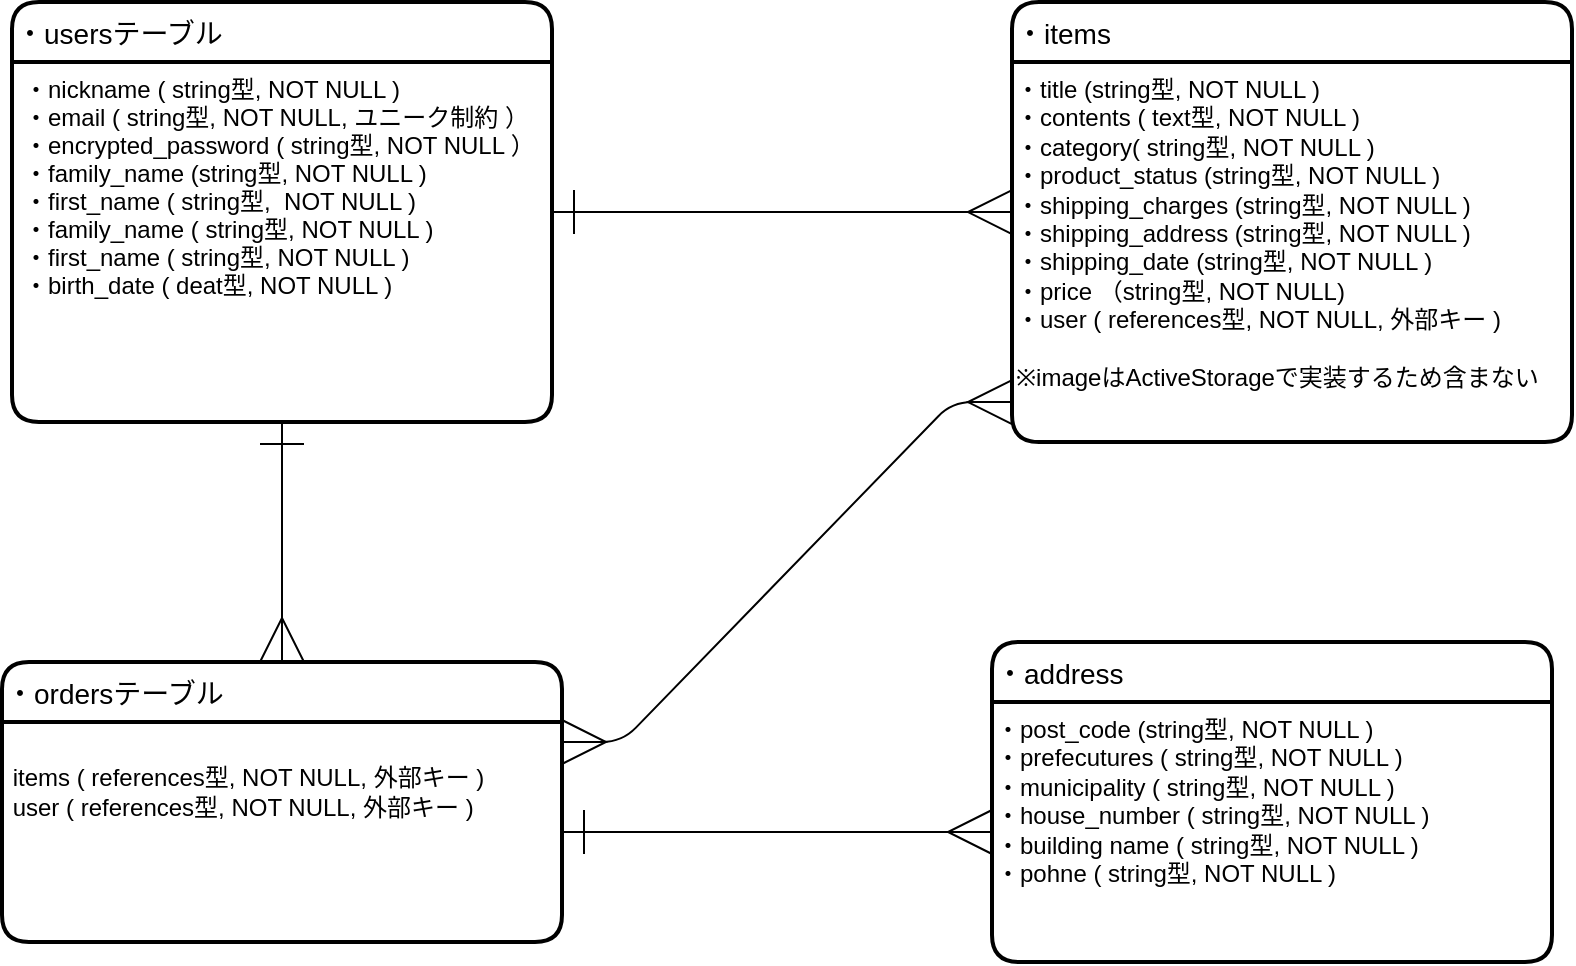 <mxfile>
    <diagram id="RmbhKEVp64DL7qUeBZLj" name="ページ1">
        <mxGraphModel dx="562" dy="520" grid="1" gridSize="10" guides="1" tooltips="1" connect="1" arrows="1" fold="1" page="1" pageScale="1" pageWidth="827" pageHeight="1169" math="0" shadow="0">
            <root>
                <mxCell id="0"/>
                <mxCell id="1" parent="0"/>
                <mxCell id="21" style="edgeStyle=none;html=1;entryX=0;entryY=0.395;entryDx=0;entryDy=0;entryPerimeter=0;startArrow=ERone;startFill=0;endArrow=ERmany;endFill=0;endSize=20;startSize=20;" edge="1" parent="1" source="3" target="6">
                    <mxGeometry relative="1" as="geometry"/>
                </mxCell>
                <mxCell id="3" value="・usersテーブル" style="swimlane;childLayout=stackLayout;horizontal=1;startSize=30;horizontalStack=0;rounded=1;fontSize=14;fontStyle=0;strokeWidth=2;resizeParent=0;resizeLast=1;shadow=0;dashed=0;align=left;" vertex="1" parent="1">
                    <mxGeometry x="170" y="160" width="270" height="210" as="geometry"/>
                </mxCell>
                <mxCell id="4" value="・nickname ( string型, NOT NULL )&#10;・email ( string型, NOT NULL, ユニーク制約 ）&#10;・encrypted_password ( string型, NOT NULL ）&#10;・family_name (string型, NOT NULL )&#10;・first_name ( string型,  NOT NULL )&#10;・family_name ( string型, NOT NULL )&#10;・first_name ( string型, NOT NULL )&#10;・birth_date ( deat型, NOT NULL )" style="align=left;strokeColor=none;fillColor=none;spacingLeft=4;fontSize=12;verticalAlign=top;resizable=0;rotatable=0;part=1;" vertex="1" parent="3">
                    <mxGeometry y="30" width="270" height="180" as="geometry"/>
                </mxCell>
                <mxCell id="5" value="・items" style="swimlane;childLayout=stackLayout;horizontal=1;startSize=30;horizontalStack=0;rounded=1;fontSize=14;fontStyle=0;strokeWidth=2;resizeParent=0;resizeLast=1;shadow=0;dashed=0;align=left;" vertex="1" parent="1">
                    <mxGeometry x="670" y="160" width="280" height="220" as="geometry"/>
                </mxCell>
                <mxCell id="6" value="・title (string型, NOT NULL )&lt;br&gt;・contents ( text型, NOT NULL )&lt;br&gt;・category( string型, NOT NULL )&lt;br&gt;・product_status (string型, NOT NULL )&lt;br&gt;・shipping_charges (string型, NOT NULL )&lt;br&gt;・shipping_address (string型, NOT NULL )&lt;br&gt;・shipping_date (string型, NOT NULL )&lt;br&gt;・price （string型, NOT NULL)&lt;br&gt;・user ( references型, NOT NULL, 外部キー )&lt;br&gt;&lt;br&gt;※imageはActiveStorageで実装するため含まない" style="text;html=1;align=left;verticalAlign=top;resizable=0;points=[];autosize=1;strokeColor=none;fillColor=none;" vertex="1" parent="5">
                    <mxGeometry y="30" width="280" height="190" as="geometry"/>
                </mxCell>
                <mxCell id="7" value="・ordersテーブル" style="swimlane;childLayout=stackLayout;horizontal=1;startSize=30;horizontalStack=0;rounded=1;fontSize=14;fontStyle=0;strokeWidth=2;resizeParent=0;resizeLast=1;shadow=0;dashed=0;align=left;" vertex="1" parent="1">
                    <mxGeometry x="165" y="490" width="280" height="140" as="geometry"/>
                </mxCell>
                <mxCell id="28" value="" style="edgeStyle=entityRelationEdgeStyle;fontSize=12;html=1;endArrow=ERmany;startSize=20;endSize=20;entryX=0;entryY=0.895;entryDx=0;entryDy=0;entryPerimeter=0;startArrow=ERmany;startFill=0;" edge="1" parent="7" target="6">
                    <mxGeometry width="100" height="100" relative="1" as="geometry">
                        <mxPoint x="280" y="40" as="sourcePoint"/>
                        <mxPoint x="500" y="-130" as="targetPoint"/>
                    </mxGeometry>
                </mxCell>
                <mxCell id="8" value="&lt;br&gt;&amp;nbsp;items ( references型, NOT NULL, 外部キー )&lt;br&gt;&amp;nbsp;user ( references型, NOT NULL, 外部キー )" style="text;html=1;align=left;verticalAlign=top;resizable=0;points=[];autosize=1;strokeColor=none;fillColor=none;" vertex="1" parent="7">
                    <mxGeometry y="30" width="280" height="110" as="geometry"/>
                </mxCell>
                <mxCell id="22" value="・address" style="swimlane;childLayout=stackLayout;horizontal=1;startSize=30;horizontalStack=0;rounded=1;fontSize=14;fontStyle=0;strokeWidth=2;resizeParent=0;resizeLast=1;shadow=0;dashed=0;align=left;" vertex="1" parent="1">
                    <mxGeometry x="660" y="480" width="280" height="160" as="geometry"/>
                </mxCell>
                <mxCell id="23" value="・post_code (string型, NOT NULL )&lt;br&gt;・prefecutures ( string型, NOT NULL )&lt;br&gt;・municipality ( string型, NOT NULL )&lt;br&gt;・house_number ( string型, NOT NULL )&lt;br&gt;・building name ( string型, NOT NULL )&lt;br&gt;・pohne&amp;nbsp;( string型, NOT NULL )" style="text;html=1;align=left;verticalAlign=top;resizable=0;points=[];autosize=1;strokeColor=none;fillColor=none;" vertex="1" parent="22">
                    <mxGeometry y="30" width="280" height="130" as="geometry"/>
                </mxCell>
                <mxCell id="24" style="edgeStyle=none;html=1;exitX=0.5;exitY=1;exitDx=0;exitDy=0;entryX=0.5;entryY=0;entryDx=0;entryDy=0;startArrow=ERone;startFill=0;endArrow=ERmany;endFill=0;startSize=20;endSize=20;" edge="1" parent="1" source="4" target="7">
                    <mxGeometry relative="1" as="geometry"/>
                </mxCell>
                <mxCell id="25" style="edgeStyle=none;html=1;startArrow=ERone;startFill=0;endArrow=ERmany;endFill=0;startSize=20;endSize=20;" edge="1" parent="1" source="8" target="23">
                    <mxGeometry relative="1" as="geometry">
                        <mxPoint x="570" y="575" as="targetPoint"/>
                    </mxGeometry>
                </mxCell>
            </root>
        </mxGraphModel>
    </diagram>
</mxfile>